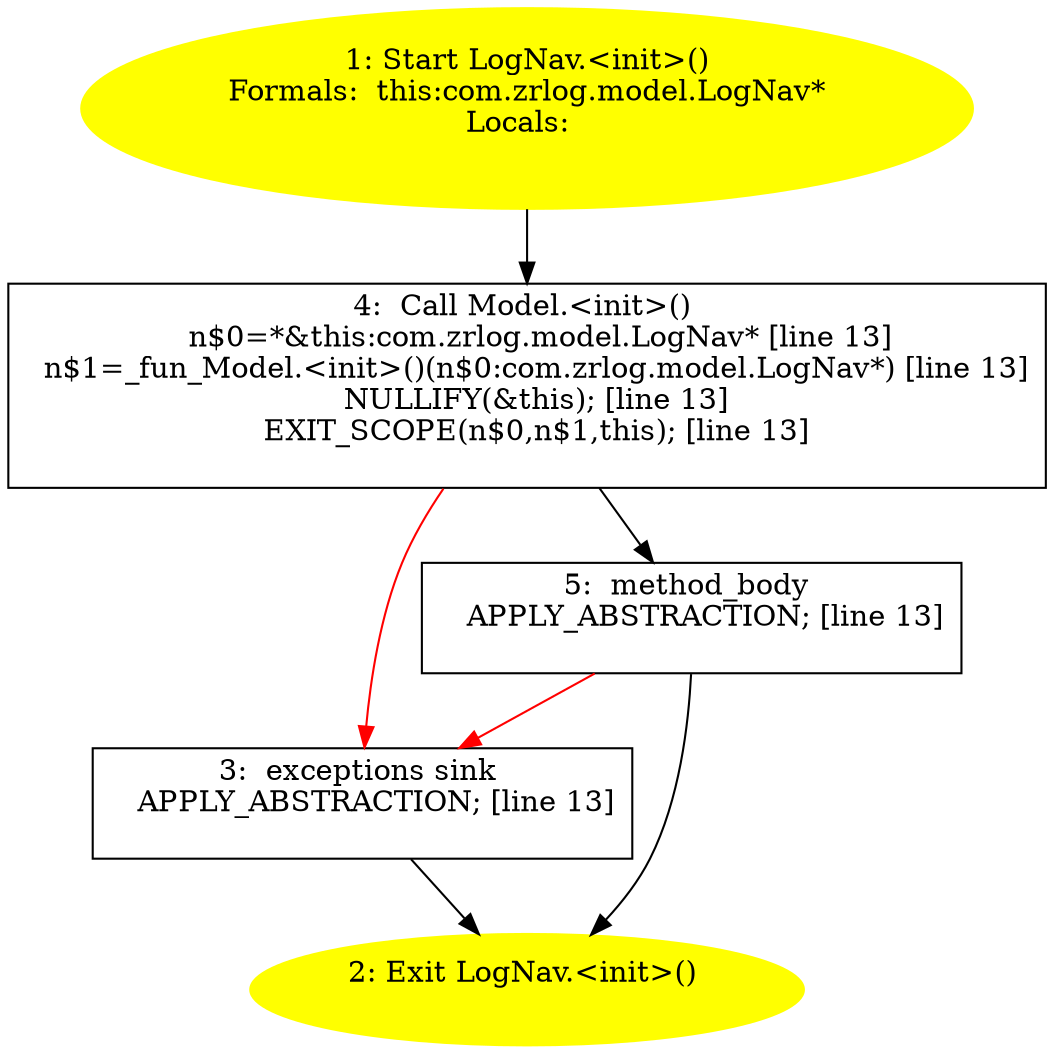 /* @generated */
digraph cfg {
"com.zrlog.model.LogNav.<init>().1909bb40023f282405d95571c23856bc_1" [label="1: Start LogNav.<init>()\nFormals:  this:com.zrlog.model.LogNav*\nLocals:  \n  " color=yellow style=filled]
	

	 "com.zrlog.model.LogNav.<init>().1909bb40023f282405d95571c23856bc_1" -> "com.zrlog.model.LogNav.<init>().1909bb40023f282405d95571c23856bc_4" ;
"com.zrlog.model.LogNav.<init>().1909bb40023f282405d95571c23856bc_2" [label="2: Exit LogNav.<init>() \n  " color=yellow style=filled]
	

"com.zrlog.model.LogNav.<init>().1909bb40023f282405d95571c23856bc_3" [label="3:  exceptions sink \n   APPLY_ABSTRACTION; [line 13]\n " shape="box"]
	

	 "com.zrlog.model.LogNav.<init>().1909bb40023f282405d95571c23856bc_3" -> "com.zrlog.model.LogNav.<init>().1909bb40023f282405d95571c23856bc_2" ;
"com.zrlog.model.LogNav.<init>().1909bb40023f282405d95571c23856bc_4" [label="4:  Call Model.<init>() \n   n$0=*&this:com.zrlog.model.LogNav* [line 13]\n  n$1=_fun_Model.<init>()(n$0:com.zrlog.model.LogNav*) [line 13]\n  NULLIFY(&this); [line 13]\n  EXIT_SCOPE(n$0,n$1,this); [line 13]\n " shape="box"]
	

	 "com.zrlog.model.LogNav.<init>().1909bb40023f282405d95571c23856bc_4" -> "com.zrlog.model.LogNav.<init>().1909bb40023f282405d95571c23856bc_5" ;
	 "com.zrlog.model.LogNav.<init>().1909bb40023f282405d95571c23856bc_4" -> "com.zrlog.model.LogNav.<init>().1909bb40023f282405d95571c23856bc_3" [color="red" ];
"com.zrlog.model.LogNav.<init>().1909bb40023f282405d95571c23856bc_5" [label="5:  method_body \n   APPLY_ABSTRACTION; [line 13]\n " shape="box"]
	

	 "com.zrlog.model.LogNav.<init>().1909bb40023f282405d95571c23856bc_5" -> "com.zrlog.model.LogNav.<init>().1909bb40023f282405d95571c23856bc_2" ;
	 "com.zrlog.model.LogNav.<init>().1909bb40023f282405d95571c23856bc_5" -> "com.zrlog.model.LogNav.<init>().1909bb40023f282405d95571c23856bc_3" [color="red" ];
}
